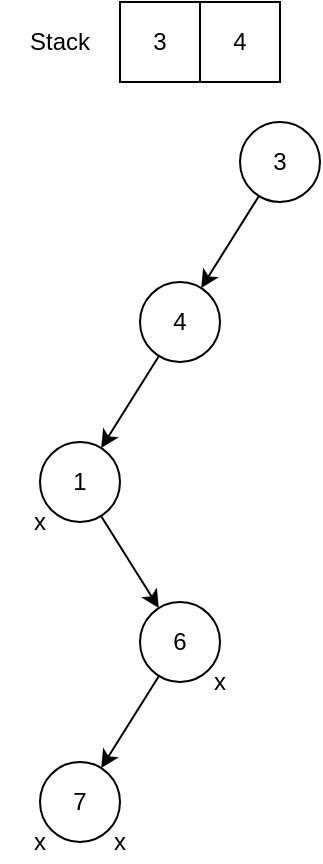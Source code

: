 <mxfile version="24.7.17">
  <diagram name="Page-1" id="qlczD6EUNmXpj9JQ8Eu0">
    <mxGraphModel dx="916" dy="749" grid="1" gridSize="10" guides="1" tooltips="1" connect="1" arrows="1" fold="1" page="1" pageScale="1" pageWidth="850" pageHeight="1100" math="0" shadow="0">
      <root>
        <mxCell id="0" />
        <mxCell id="1" parent="0" />
        <mxCell id="RLUdLW4P4iy8QGaYEjk--1" value="3" style="ellipse;whiteSpace=wrap;html=1;aspect=fixed;fillColor=none;" vertex="1" parent="1">
          <mxGeometry x="200" y="80" width="40" height="40" as="geometry" />
        </mxCell>
        <mxCell id="RLUdLW4P4iy8QGaYEjk--5" style="rounded=0;orthogonalLoop=1;jettySize=auto;html=1;" edge="1" parent="1" source="RLUdLW4P4iy8QGaYEjk--2" target="RLUdLW4P4iy8QGaYEjk--4">
          <mxGeometry relative="1" as="geometry" />
        </mxCell>
        <mxCell id="RLUdLW4P4iy8QGaYEjk--2" value="4" style="ellipse;whiteSpace=wrap;html=1;aspect=fixed;fillColor=none;" vertex="1" parent="1">
          <mxGeometry x="150" y="160" width="40" height="40" as="geometry" />
        </mxCell>
        <mxCell id="RLUdLW4P4iy8QGaYEjk--3" value="" style="endArrow=classic;html=1;rounded=0;" edge="1" parent="1" source="RLUdLW4P4iy8QGaYEjk--1" target="RLUdLW4P4iy8QGaYEjk--2">
          <mxGeometry width="50" height="50" relative="1" as="geometry">
            <mxPoint x="360" y="380" as="sourcePoint" />
            <mxPoint x="410" y="330" as="targetPoint" />
          </mxGeometry>
        </mxCell>
        <mxCell id="RLUdLW4P4iy8QGaYEjk--4" value="1" style="ellipse;whiteSpace=wrap;html=1;aspect=fixed;fillColor=none;" vertex="1" parent="1">
          <mxGeometry x="100" y="240" width="40" height="40" as="geometry" />
        </mxCell>
        <mxCell id="RLUdLW4P4iy8QGaYEjk--6" value="x" style="text;html=1;align=center;verticalAlign=middle;whiteSpace=wrap;rounded=0;" vertex="1" parent="1">
          <mxGeometry x="90" y="270" width="20" height="20" as="geometry" />
        </mxCell>
        <mxCell id="RLUdLW4P4iy8QGaYEjk--23" value="" style="shape=table;startSize=0;container=1;collapsible=0;childLayout=tableLayout;fillColor=none;" vertex="1" parent="1">
          <mxGeometry x="140" y="20" width="80" height="40" as="geometry" />
        </mxCell>
        <mxCell id="RLUdLW4P4iy8QGaYEjk--24" value="" style="shape=tableRow;horizontal=0;startSize=0;swimlaneHead=0;swimlaneBody=0;strokeColor=inherit;top=0;left=0;bottom=0;right=0;collapsible=0;dropTarget=0;fillColor=none;points=[[0,0.5],[1,0.5]];portConstraint=eastwest;" vertex="1" parent="RLUdLW4P4iy8QGaYEjk--23">
          <mxGeometry width="80" height="40" as="geometry" />
        </mxCell>
        <mxCell id="RLUdLW4P4iy8QGaYEjk--25" value="3" style="shape=partialRectangle;html=1;whiteSpace=wrap;connectable=0;strokeColor=inherit;overflow=hidden;fillColor=none;top=0;left=0;bottom=0;right=0;pointerEvents=1;" vertex="1" parent="RLUdLW4P4iy8QGaYEjk--24">
          <mxGeometry width="40" height="40" as="geometry">
            <mxRectangle width="40" height="40" as="alternateBounds" />
          </mxGeometry>
        </mxCell>
        <mxCell id="RLUdLW4P4iy8QGaYEjk--26" value="4" style="shape=partialRectangle;html=1;whiteSpace=wrap;connectable=0;strokeColor=inherit;overflow=hidden;fillColor=none;top=0;left=0;bottom=0;right=0;pointerEvents=1;" vertex="1" parent="RLUdLW4P4iy8QGaYEjk--24">
          <mxGeometry x="40" width="40" height="40" as="geometry">
            <mxRectangle width="40" height="40" as="alternateBounds" />
          </mxGeometry>
        </mxCell>
        <mxCell id="RLUdLW4P4iy8QGaYEjk--28" value="Stack" style="text;html=1;align=center;verticalAlign=middle;whiteSpace=wrap;rounded=0;" vertex="1" parent="1">
          <mxGeometry x="80" y="20" width="60" height="40" as="geometry" />
        </mxCell>
        <mxCell id="RLUdLW4P4iy8QGaYEjk--30" value="6" style="ellipse;whiteSpace=wrap;html=1;aspect=fixed;fillColor=none;" vertex="1" parent="1">
          <mxGeometry x="150" y="320" width="40" height="40" as="geometry" />
        </mxCell>
        <mxCell id="RLUdLW4P4iy8QGaYEjk--31" style="rounded=0;orthogonalLoop=1;jettySize=auto;html=1;" edge="1" parent="1" source="RLUdLW4P4iy8QGaYEjk--4" target="RLUdLW4P4iy8QGaYEjk--30">
          <mxGeometry relative="1" as="geometry">
            <mxPoint x="169" y="207" as="sourcePoint" />
            <mxPoint x="141" y="253" as="targetPoint" />
          </mxGeometry>
        </mxCell>
        <mxCell id="RLUdLW4P4iy8QGaYEjk--36" value="7" style="ellipse;whiteSpace=wrap;html=1;aspect=fixed;fillColor=none;" vertex="1" parent="1">
          <mxGeometry x="100" y="400" width="40" height="40" as="geometry" />
        </mxCell>
        <mxCell id="RLUdLW4P4iy8QGaYEjk--37" value="x" style="text;html=1;align=center;verticalAlign=middle;whiteSpace=wrap;rounded=0;" vertex="1" parent="1">
          <mxGeometry x="90" y="430" width="20" height="20" as="geometry" />
        </mxCell>
        <mxCell id="RLUdLW4P4iy8QGaYEjk--38" style="rounded=0;orthogonalLoop=1;jettySize=auto;html=1;" edge="1" parent="1" source="RLUdLW4P4iy8QGaYEjk--30" target="RLUdLW4P4iy8QGaYEjk--36">
          <mxGeometry relative="1" as="geometry">
            <mxPoint x="169" y="207" as="sourcePoint" />
            <mxPoint x="141" y="253" as="targetPoint" />
          </mxGeometry>
        </mxCell>
        <mxCell id="RLUdLW4P4iy8QGaYEjk--40" value="x" style="text;html=1;align=center;verticalAlign=middle;whiteSpace=wrap;rounded=0;" vertex="1" parent="1">
          <mxGeometry x="130" y="430" width="20" height="20" as="geometry" />
        </mxCell>
        <mxCell id="RLUdLW4P4iy8QGaYEjk--41" value="x" style="text;html=1;align=center;verticalAlign=middle;whiteSpace=wrap;rounded=0;" vertex="1" parent="1">
          <mxGeometry x="180" y="350" width="20" height="20" as="geometry" />
        </mxCell>
      </root>
    </mxGraphModel>
  </diagram>
</mxfile>
